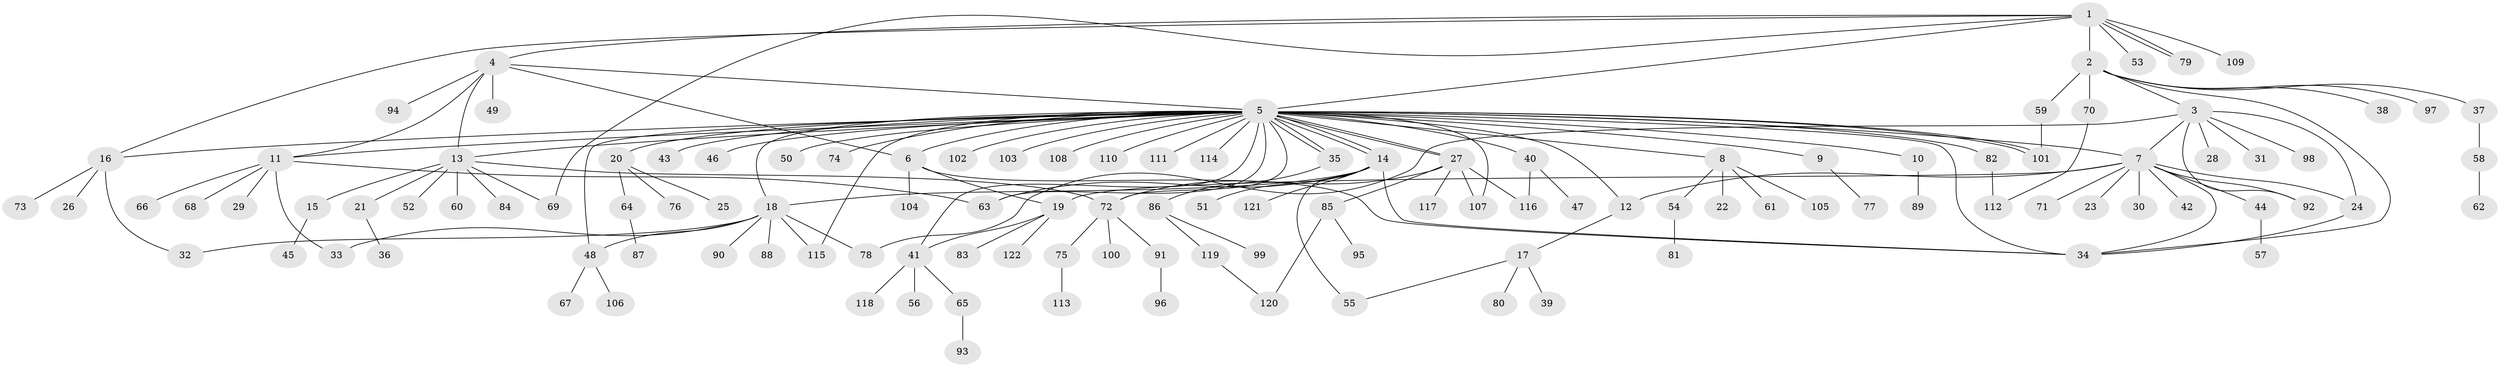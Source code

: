 // Generated by graph-tools (version 1.1) at 2025/49/03/09/25 03:49:51]
// undirected, 122 vertices, 159 edges
graph export_dot {
graph [start="1"]
  node [color=gray90,style=filled];
  1;
  2;
  3;
  4;
  5;
  6;
  7;
  8;
  9;
  10;
  11;
  12;
  13;
  14;
  15;
  16;
  17;
  18;
  19;
  20;
  21;
  22;
  23;
  24;
  25;
  26;
  27;
  28;
  29;
  30;
  31;
  32;
  33;
  34;
  35;
  36;
  37;
  38;
  39;
  40;
  41;
  42;
  43;
  44;
  45;
  46;
  47;
  48;
  49;
  50;
  51;
  52;
  53;
  54;
  55;
  56;
  57;
  58;
  59;
  60;
  61;
  62;
  63;
  64;
  65;
  66;
  67;
  68;
  69;
  70;
  71;
  72;
  73;
  74;
  75;
  76;
  77;
  78;
  79;
  80;
  81;
  82;
  83;
  84;
  85;
  86;
  87;
  88;
  89;
  90;
  91;
  92;
  93;
  94;
  95;
  96;
  97;
  98;
  99;
  100;
  101;
  102;
  103;
  104;
  105;
  106;
  107;
  108;
  109;
  110;
  111;
  112;
  113;
  114;
  115;
  116;
  117;
  118;
  119;
  120;
  121;
  122;
  1 -- 2;
  1 -- 4;
  1 -- 5;
  1 -- 16;
  1 -- 53;
  1 -- 69;
  1 -- 79;
  1 -- 79;
  1 -- 109;
  2 -- 3;
  2 -- 34;
  2 -- 37;
  2 -- 38;
  2 -- 59;
  2 -- 70;
  2 -- 97;
  3 -- 7;
  3 -- 24;
  3 -- 28;
  3 -- 31;
  3 -- 78;
  3 -- 92;
  3 -- 98;
  4 -- 5;
  4 -- 6;
  4 -- 11;
  4 -- 13;
  4 -- 49;
  4 -- 94;
  5 -- 6;
  5 -- 7;
  5 -- 8;
  5 -- 9;
  5 -- 10;
  5 -- 11;
  5 -- 12;
  5 -- 13;
  5 -- 14;
  5 -- 14;
  5 -- 16;
  5 -- 18;
  5 -- 20;
  5 -- 27;
  5 -- 27;
  5 -- 34;
  5 -- 35;
  5 -- 35;
  5 -- 40;
  5 -- 41;
  5 -- 43;
  5 -- 46;
  5 -- 48;
  5 -- 50;
  5 -- 63;
  5 -- 72;
  5 -- 74;
  5 -- 82;
  5 -- 101;
  5 -- 101;
  5 -- 102;
  5 -- 103;
  5 -- 107;
  5 -- 108;
  5 -- 110;
  5 -- 111;
  5 -- 114;
  5 -- 115;
  6 -- 19;
  6 -- 34;
  6 -- 104;
  7 -- 12;
  7 -- 19;
  7 -- 23;
  7 -- 24;
  7 -- 30;
  7 -- 34;
  7 -- 42;
  7 -- 44;
  7 -- 71;
  7 -- 92;
  8 -- 22;
  8 -- 54;
  8 -- 61;
  8 -- 105;
  9 -- 77;
  10 -- 89;
  11 -- 29;
  11 -- 33;
  11 -- 63;
  11 -- 66;
  11 -- 68;
  12 -- 17;
  13 -- 15;
  13 -- 21;
  13 -- 52;
  13 -- 60;
  13 -- 69;
  13 -- 72;
  13 -- 84;
  14 -- 18;
  14 -- 34;
  14 -- 51;
  14 -- 55;
  14 -- 63;
  14 -- 121;
  15 -- 45;
  16 -- 26;
  16 -- 32;
  16 -- 73;
  17 -- 39;
  17 -- 55;
  17 -- 80;
  18 -- 32;
  18 -- 33;
  18 -- 48;
  18 -- 78;
  18 -- 88;
  18 -- 90;
  18 -- 115;
  19 -- 41;
  19 -- 83;
  19 -- 122;
  20 -- 25;
  20 -- 64;
  20 -- 76;
  21 -- 36;
  24 -- 34;
  27 -- 72;
  27 -- 85;
  27 -- 107;
  27 -- 116;
  27 -- 117;
  35 -- 86;
  37 -- 58;
  40 -- 47;
  40 -- 116;
  41 -- 56;
  41 -- 65;
  41 -- 118;
  44 -- 57;
  48 -- 67;
  48 -- 106;
  54 -- 81;
  58 -- 62;
  59 -- 101;
  64 -- 87;
  65 -- 93;
  70 -- 112;
  72 -- 75;
  72 -- 91;
  72 -- 100;
  75 -- 113;
  82 -- 112;
  85 -- 95;
  85 -- 120;
  86 -- 99;
  86 -- 119;
  91 -- 96;
  119 -- 120;
}

